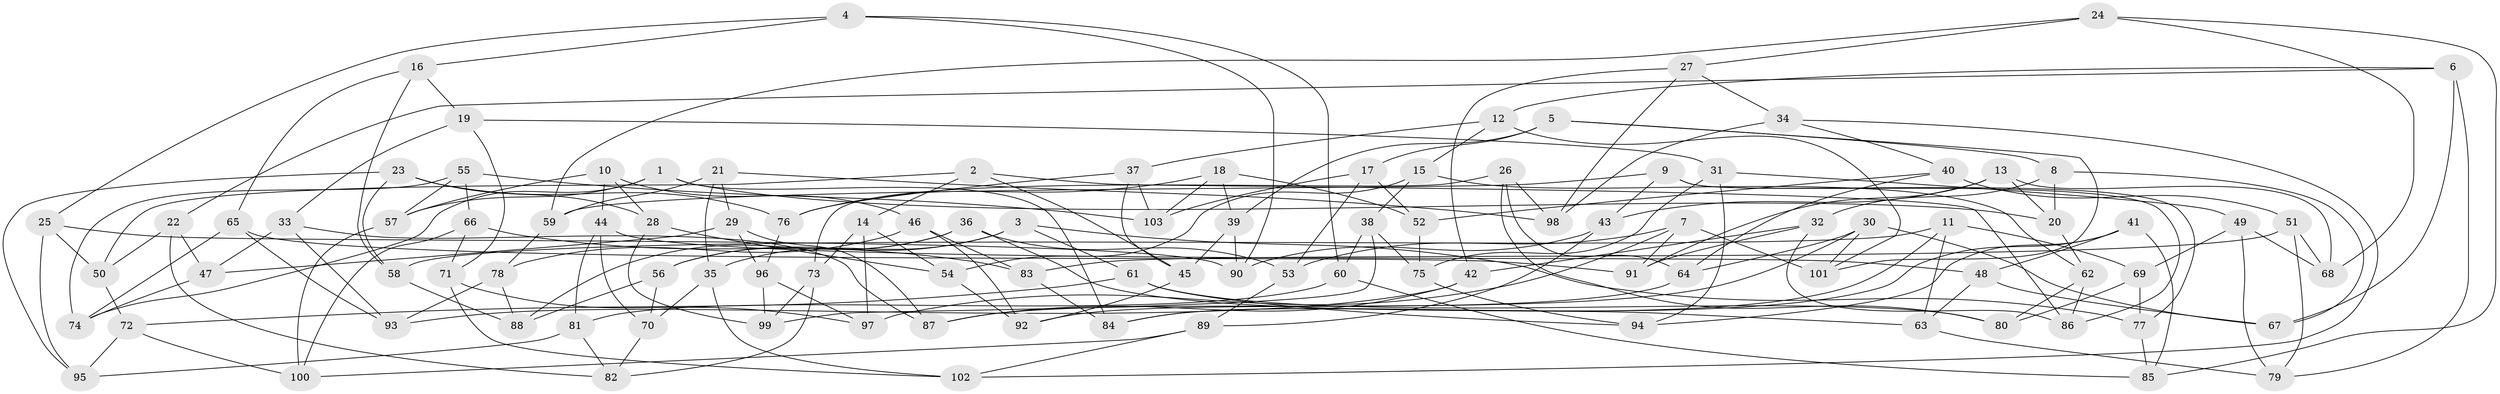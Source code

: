 // Generated by graph-tools (version 1.1) at 2025/57/03/09/25 04:57:05]
// undirected, 103 vertices, 206 edges
graph export_dot {
graph [start="1"]
  node [color=gray90,style=filled];
  1;
  2;
  3;
  4;
  5;
  6;
  7;
  8;
  9;
  10;
  11;
  12;
  13;
  14;
  15;
  16;
  17;
  18;
  19;
  20;
  21;
  22;
  23;
  24;
  25;
  26;
  27;
  28;
  29;
  30;
  31;
  32;
  33;
  34;
  35;
  36;
  37;
  38;
  39;
  40;
  41;
  42;
  43;
  44;
  45;
  46;
  47;
  48;
  49;
  50;
  51;
  52;
  53;
  54;
  55;
  56;
  57;
  58;
  59;
  60;
  61;
  62;
  63;
  64;
  65;
  66;
  67;
  68;
  69;
  70;
  71;
  72;
  73;
  74;
  75;
  76;
  77;
  78;
  79;
  80;
  81;
  82;
  83;
  84;
  85;
  86;
  87;
  88;
  89;
  90;
  91;
  92;
  93;
  94;
  95;
  96;
  97;
  98;
  99;
  100;
  101;
  102;
  103;
  1 -- 84;
  1 -- 20;
  1 -- 74;
  1 -- 57;
  2 -- 45;
  2 -- 14;
  2 -- 50;
  2 -- 86;
  3 -- 56;
  3 -- 61;
  3 -- 35;
  3 -- 77;
  4 -- 60;
  4 -- 25;
  4 -- 90;
  4 -- 16;
  5 -- 39;
  5 -- 101;
  5 -- 8;
  5 -- 17;
  6 -- 22;
  6 -- 67;
  6 -- 79;
  6 -- 12;
  7 -- 101;
  7 -- 53;
  7 -- 91;
  7 -- 97;
  8 -- 20;
  8 -- 32;
  8 -- 67;
  9 -- 59;
  9 -- 77;
  9 -- 86;
  9 -- 43;
  10 -- 57;
  10 -- 28;
  10 -- 44;
  10 -- 46;
  11 -- 84;
  11 -- 63;
  11 -- 58;
  11 -- 69;
  12 -- 15;
  12 -- 37;
  12 -- 101;
  13 -- 20;
  13 -- 91;
  13 -- 68;
  13 -- 43;
  14 -- 73;
  14 -- 54;
  14 -- 97;
  15 -- 62;
  15 -- 54;
  15 -- 38;
  16 -- 65;
  16 -- 19;
  16 -- 58;
  17 -- 103;
  17 -- 52;
  17 -- 53;
  18 -- 103;
  18 -- 39;
  18 -- 52;
  18 -- 76;
  19 -- 31;
  19 -- 33;
  19 -- 71;
  20 -- 62;
  21 -- 29;
  21 -- 98;
  21 -- 35;
  21 -- 59;
  22 -- 50;
  22 -- 82;
  22 -- 47;
  23 -- 28;
  23 -- 58;
  23 -- 95;
  23 -- 76;
  24 -- 68;
  24 -- 85;
  24 -- 27;
  24 -- 59;
  25 -- 50;
  25 -- 90;
  25 -- 95;
  26 -- 73;
  26 -- 98;
  26 -- 80;
  26 -- 64;
  27 -- 34;
  27 -- 42;
  27 -- 98;
  28 -- 99;
  28 -- 54;
  29 -- 96;
  29 -- 87;
  29 -- 47;
  30 -- 101;
  30 -- 87;
  30 -- 64;
  30 -- 67;
  31 -- 49;
  31 -- 94;
  31 -- 75;
  32 -- 91;
  32 -- 86;
  32 -- 42;
  33 -- 87;
  33 -- 47;
  33 -- 93;
  34 -- 102;
  34 -- 98;
  34 -- 40;
  35 -- 102;
  35 -- 70;
  36 -- 53;
  36 -- 63;
  36 -- 56;
  36 -- 88;
  37 -- 45;
  37 -- 103;
  37 -- 76;
  38 -- 99;
  38 -- 60;
  38 -- 75;
  39 -- 45;
  39 -- 90;
  40 -- 52;
  40 -- 51;
  40 -- 64;
  41 -- 85;
  41 -- 48;
  41 -- 94;
  41 -- 84;
  42 -- 87;
  42 -- 93;
  43 -- 89;
  43 -- 90;
  44 -- 70;
  44 -- 81;
  44 -- 48;
  45 -- 92;
  46 -- 83;
  46 -- 92;
  46 -- 78;
  47 -- 74;
  48 -- 67;
  48 -- 63;
  49 -- 79;
  49 -- 69;
  49 -- 68;
  50 -- 72;
  51 -- 68;
  51 -- 79;
  51 -- 83;
  52 -- 75;
  53 -- 89;
  54 -- 92;
  55 -- 103;
  55 -- 74;
  55 -- 57;
  55 -- 66;
  56 -- 70;
  56 -- 88;
  57 -- 100;
  58 -- 88;
  59 -- 78;
  60 -- 85;
  60 -- 81;
  61 -- 80;
  61 -- 94;
  61 -- 72;
  62 -- 80;
  62 -- 86;
  63 -- 79;
  64 -- 92;
  65 -- 91;
  65 -- 74;
  65 -- 93;
  66 -- 100;
  66 -- 83;
  66 -- 71;
  69 -- 80;
  69 -- 77;
  70 -- 82;
  71 -- 97;
  71 -- 102;
  72 -- 95;
  72 -- 100;
  73 -- 99;
  73 -- 82;
  75 -- 94;
  76 -- 96;
  77 -- 85;
  78 -- 93;
  78 -- 88;
  81 -- 82;
  81 -- 95;
  83 -- 84;
  89 -- 102;
  89 -- 100;
  96 -- 97;
  96 -- 99;
}
